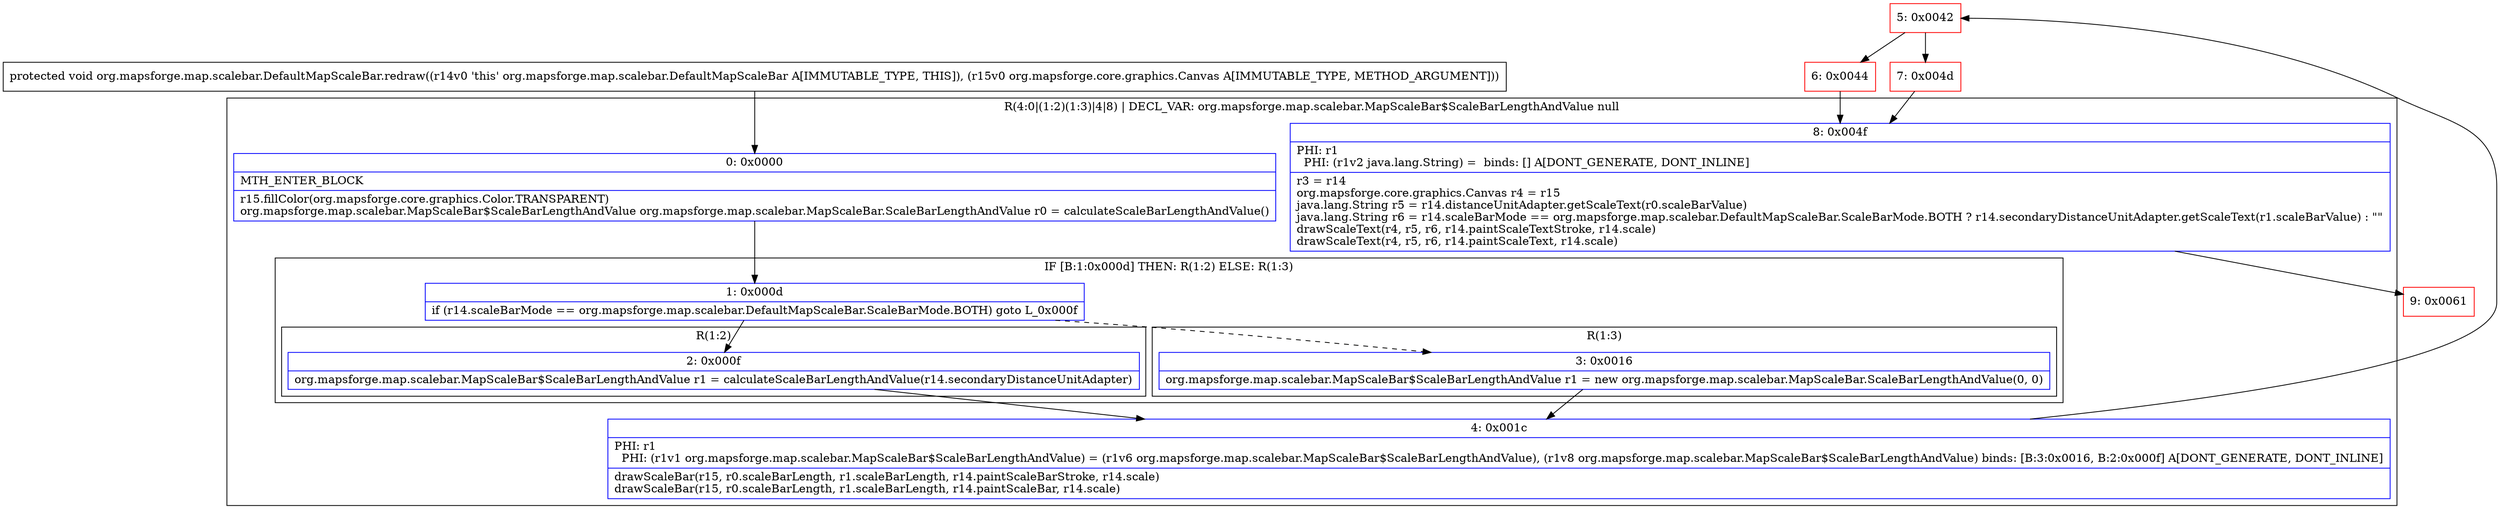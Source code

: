 digraph "CFG fororg.mapsforge.map.scalebar.DefaultMapScaleBar.redraw(Lorg\/mapsforge\/core\/graphics\/Canvas;)V" {
subgraph cluster_Region_1066961679 {
label = "R(4:0|(1:2)(1:3)|4|8) | DECL_VAR: org.mapsforge.map.scalebar.MapScaleBar$ScaleBarLengthAndValue null\l";
node [shape=record,color=blue];
Node_0 [shape=record,label="{0\:\ 0x0000|MTH_ENTER_BLOCK\l|r15.fillColor(org.mapsforge.core.graphics.Color.TRANSPARENT)\lorg.mapsforge.map.scalebar.MapScaleBar$ScaleBarLengthAndValue org.mapsforge.map.scalebar.MapScaleBar.ScaleBarLengthAndValue r0 = calculateScaleBarLengthAndValue()\l}"];
subgraph cluster_IfRegion_154144185 {
label = "IF [B:1:0x000d] THEN: R(1:2) ELSE: R(1:3)";
node [shape=record,color=blue];
Node_1 [shape=record,label="{1\:\ 0x000d|if (r14.scaleBarMode == org.mapsforge.map.scalebar.DefaultMapScaleBar.ScaleBarMode.BOTH) goto L_0x000f\l}"];
subgraph cluster_Region_1714040565 {
label = "R(1:2)";
node [shape=record,color=blue];
Node_2 [shape=record,label="{2\:\ 0x000f|org.mapsforge.map.scalebar.MapScaleBar$ScaleBarLengthAndValue r1 = calculateScaleBarLengthAndValue(r14.secondaryDistanceUnitAdapter)\l}"];
}
subgraph cluster_Region_662232595 {
label = "R(1:3)";
node [shape=record,color=blue];
Node_3 [shape=record,label="{3\:\ 0x0016|org.mapsforge.map.scalebar.MapScaleBar$ScaleBarLengthAndValue r1 = new org.mapsforge.map.scalebar.MapScaleBar.ScaleBarLengthAndValue(0, 0)\l}"];
}
}
Node_4 [shape=record,label="{4\:\ 0x001c|PHI: r1 \l  PHI: (r1v1 org.mapsforge.map.scalebar.MapScaleBar$ScaleBarLengthAndValue) = (r1v6 org.mapsforge.map.scalebar.MapScaleBar$ScaleBarLengthAndValue), (r1v8 org.mapsforge.map.scalebar.MapScaleBar$ScaleBarLengthAndValue) binds: [B:3:0x0016, B:2:0x000f] A[DONT_GENERATE, DONT_INLINE]\l|drawScaleBar(r15, r0.scaleBarLength, r1.scaleBarLength, r14.paintScaleBarStroke, r14.scale)\ldrawScaleBar(r15, r0.scaleBarLength, r1.scaleBarLength, r14.paintScaleBar, r14.scale)\l}"];
Node_8 [shape=record,label="{8\:\ 0x004f|PHI: r1 \l  PHI: (r1v2 java.lang.String) =  binds: [] A[DONT_GENERATE, DONT_INLINE]\l|r3 = r14\lorg.mapsforge.core.graphics.Canvas r4 = r15\ljava.lang.String r5 = r14.distanceUnitAdapter.getScaleText(r0.scaleBarValue)\ljava.lang.String r6 = r14.scaleBarMode == org.mapsforge.map.scalebar.DefaultMapScaleBar.ScaleBarMode.BOTH ? r14.secondaryDistanceUnitAdapter.getScaleText(r1.scaleBarValue) : \"\"\ldrawScaleText(r4, r5, r6, r14.paintScaleTextStroke, r14.scale)\ldrawScaleText(r4, r5, r6, r14.paintScaleText, r14.scale)\l}"];
}
Node_5 [shape=record,color=red,label="{5\:\ 0x0042}"];
Node_6 [shape=record,color=red,label="{6\:\ 0x0044}"];
Node_7 [shape=record,color=red,label="{7\:\ 0x004d}"];
Node_9 [shape=record,color=red,label="{9\:\ 0x0061}"];
MethodNode[shape=record,label="{protected void org.mapsforge.map.scalebar.DefaultMapScaleBar.redraw((r14v0 'this' org.mapsforge.map.scalebar.DefaultMapScaleBar A[IMMUTABLE_TYPE, THIS]), (r15v0 org.mapsforge.core.graphics.Canvas A[IMMUTABLE_TYPE, METHOD_ARGUMENT])) }"];
MethodNode -> Node_0;
Node_0 -> Node_1;
Node_1 -> Node_2;
Node_1 -> Node_3[style=dashed];
Node_2 -> Node_4;
Node_3 -> Node_4;
Node_4 -> Node_5;
Node_8 -> Node_9;
Node_5 -> Node_6;
Node_5 -> Node_7;
Node_6 -> Node_8;
Node_7 -> Node_8;
}

